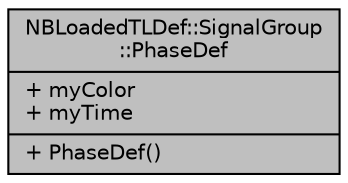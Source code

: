 digraph "NBLoadedTLDef::SignalGroup::PhaseDef"
{
  edge [fontname="Helvetica",fontsize="10",labelfontname="Helvetica",labelfontsize="10"];
  node [fontname="Helvetica",fontsize="10",shape=record];
  Node1 [label="{NBLoadedTLDef::SignalGroup\l::PhaseDef\n|+ myColor\l+ myTime\l|+ PhaseDef()\l}",height=0.2,width=0.4,color="black", fillcolor="grey75", style="filled", fontcolor="black"];
}
